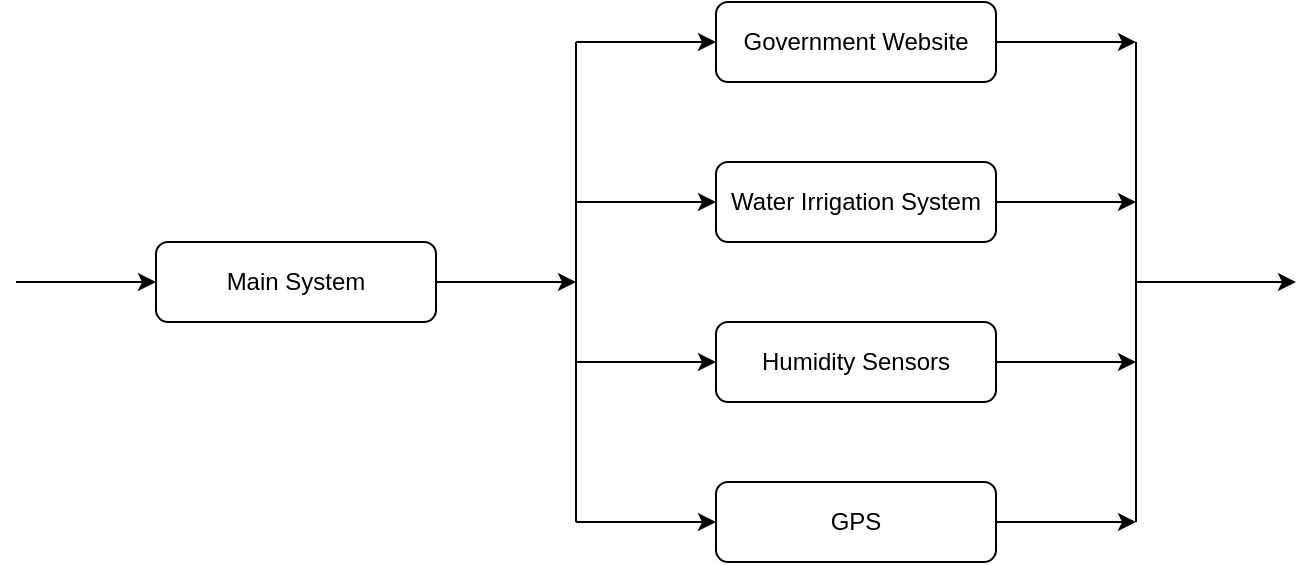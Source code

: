 <mxfile version="15.7.0" type="device"><diagram id="C5RBs43oDa-KdzZeNtuy" name="Page-1"><mxGraphModel dx="1038" dy="536" grid="1" gridSize="10" guides="1" tooltips="1" connect="1" arrows="1" fold="1" page="1" pageScale="1" pageWidth="827" pageHeight="1169" math="0" shadow="0"><root><mxCell id="WIyWlLk6GJQsqaUBKTNV-0"/><mxCell id="WIyWlLk6GJQsqaUBKTNV-1" parent="WIyWlLk6GJQsqaUBKTNV-0"/><mxCell id="Ekff8IqOo5ju-O7XulLl-0" value="Main System" style="rounded=1;whiteSpace=wrap;html=1;fontSize=12;glass=0;strokeWidth=1;shadow=0;" vertex="1" parent="WIyWlLk6GJQsqaUBKTNV-1"><mxGeometry x="150" y="280" width="140" height="40" as="geometry"/></mxCell><mxCell id="Ekff8IqOo5ju-O7XulLl-5" value="GPS" style="rounded=1;whiteSpace=wrap;html=1;fontSize=12;glass=0;strokeWidth=1;shadow=0;" vertex="1" parent="WIyWlLk6GJQsqaUBKTNV-1"><mxGeometry x="430" y="400" width="140" height="40" as="geometry"/></mxCell><mxCell id="Ekff8IqOo5ju-O7XulLl-6" value="Humidity Sensors" style="rounded=1;whiteSpace=wrap;html=1;fontSize=12;glass=0;strokeWidth=1;shadow=0;" vertex="1" parent="WIyWlLk6GJQsqaUBKTNV-1"><mxGeometry x="430" y="320" width="140" height="40" as="geometry"/></mxCell><mxCell id="Ekff8IqOo5ju-O7XulLl-7" value="Water Irrigation System" style="rounded=1;whiteSpace=wrap;html=1;fontSize=12;glass=0;strokeWidth=1;shadow=0;" vertex="1" parent="WIyWlLk6GJQsqaUBKTNV-1"><mxGeometry x="430" y="240" width="140" height="40" as="geometry"/></mxCell><mxCell id="Ekff8IqOo5ju-O7XulLl-8" value="Government Website" style="rounded=1;whiteSpace=wrap;html=1;fontSize=12;glass=0;strokeWidth=1;shadow=0;" vertex="1" parent="WIyWlLk6GJQsqaUBKTNV-1"><mxGeometry x="430" y="160" width="140" height="40" as="geometry"/></mxCell><mxCell id="Ekff8IqOo5ju-O7XulLl-33" value="" style="endArrow=none;html=1;rounded=0;" edge="1" parent="WIyWlLk6GJQsqaUBKTNV-1"><mxGeometry width="50" height="50" relative="1" as="geometry"><mxPoint x="360" y="180" as="sourcePoint"/><mxPoint x="360" y="420" as="targetPoint"/></mxGeometry></mxCell><mxCell id="Ekff8IqOo5ju-O7XulLl-35" value="" style="endArrow=classic;html=1;rounded=0;exitX=1;exitY=0.5;exitDx=0;exitDy=0;" edge="1" parent="WIyWlLk6GJQsqaUBKTNV-1" source="Ekff8IqOo5ju-O7XulLl-0"><mxGeometry width="50" height="50" relative="1" as="geometry"><mxPoint x="590" y="300" as="sourcePoint"/><mxPoint x="360" y="300" as="targetPoint"/></mxGeometry></mxCell><mxCell id="Ekff8IqOo5ju-O7XulLl-36" value="" style="endArrow=classic;html=1;rounded=0;entryX=0;entryY=0.5;entryDx=0;entryDy=0;" edge="1" parent="WIyWlLk6GJQsqaUBKTNV-1" target="Ekff8IqOo5ju-O7XulLl-8"><mxGeometry width="50" height="50" relative="1" as="geometry"><mxPoint x="360" y="180" as="sourcePoint"/><mxPoint x="640" y="250" as="targetPoint"/></mxGeometry></mxCell><mxCell id="Ekff8IqOo5ju-O7XulLl-37" value="" style="endArrow=classic;html=1;rounded=0;" edge="1" parent="WIyWlLk6GJQsqaUBKTNV-1"><mxGeometry width="50" height="50" relative="1" as="geometry"><mxPoint x="360" y="260" as="sourcePoint"/><mxPoint x="430" y="260" as="targetPoint"/></mxGeometry></mxCell><mxCell id="Ekff8IqOo5ju-O7XulLl-38" value="" style="endArrow=classic;html=1;rounded=0;" edge="1" parent="WIyWlLk6GJQsqaUBKTNV-1" target="Ekff8IqOo5ju-O7XulLl-6"><mxGeometry width="50" height="50" relative="1" as="geometry"><mxPoint x="360" y="340" as="sourcePoint"/><mxPoint x="640" y="250" as="targetPoint"/></mxGeometry></mxCell><mxCell id="Ekff8IqOo5ju-O7XulLl-39" value="" style="endArrow=classic;html=1;rounded=0;entryX=0;entryY=0.5;entryDx=0;entryDy=0;" edge="1" parent="WIyWlLk6GJQsqaUBKTNV-1" target="Ekff8IqOo5ju-O7XulLl-5"><mxGeometry width="50" height="50" relative="1" as="geometry"><mxPoint x="360" y="420" as="sourcePoint"/><mxPoint x="640" y="250" as="targetPoint"/></mxGeometry></mxCell><mxCell id="Ekff8IqOo5ju-O7XulLl-40" value="" style="endArrow=none;html=1;rounded=0;" edge="1" parent="WIyWlLk6GJQsqaUBKTNV-1"><mxGeometry width="50" height="50" relative="1" as="geometry"><mxPoint x="640" y="420" as="sourcePoint"/><mxPoint x="640" y="180" as="targetPoint"/></mxGeometry></mxCell><mxCell id="Ekff8IqOo5ju-O7XulLl-41" value="" style="endArrow=classic;html=1;rounded=0;" edge="1" parent="WIyWlLk6GJQsqaUBKTNV-1"><mxGeometry width="50" height="50" relative="1" as="geometry"><mxPoint x="640" y="300" as="sourcePoint"/><mxPoint x="720" y="300" as="targetPoint"/></mxGeometry></mxCell><mxCell id="Ekff8IqOo5ju-O7XulLl-42" value="" style="endArrow=classic;html=1;rounded=0;exitX=1;exitY=0.5;exitDx=0;exitDy=0;" edge="1" parent="WIyWlLk6GJQsqaUBKTNV-1" source="Ekff8IqOo5ju-O7XulLl-8"><mxGeometry width="50" height="50" relative="1" as="geometry"><mxPoint x="590" y="300" as="sourcePoint"/><mxPoint x="640" y="180" as="targetPoint"/></mxGeometry></mxCell><mxCell id="Ekff8IqOo5ju-O7XulLl-43" value="" style="endArrow=classic;html=1;rounded=0;exitX=1;exitY=0.5;exitDx=0;exitDy=0;" edge="1" parent="WIyWlLk6GJQsqaUBKTNV-1" source="Ekff8IqOo5ju-O7XulLl-7"><mxGeometry width="50" height="50" relative="1" as="geometry"><mxPoint x="590" y="300" as="sourcePoint"/><mxPoint x="640" y="260" as="targetPoint"/></mxGeometry></mxCell><mxCell id="Ekff8IqOo5ju-O7XulLl-44" value="" style="endArrow=classic;html=1;rounded=0;exitX=1;exitY=0.5;exitDx=0;exitDy=0;" edge="1" parent="WIyWlLk6GJQsqaUBKTNV-1" source="Ekff8IqOo5ju-O7XulLl-6"><mxGeometry width="50" height="50" relative="1" as="geometry"><mxPoint x="590" y="300" as="sourcePoint"/><mxPoint x="640" y="340" as="targetPoint"/></mxGeometry></mxCell><mxCell id="Ekff8IqOo5ju-O7XulLl-45" value="" style="endArrow=classic;html=1;rounded=0;exitX=1;exitY=0.5;exitDx=0;exitDy=0;" edge="1" parent="WIyWlLk6GJQsqaUBKTNV-1" source="Ekff8IqOo5ju-O7XulLl-5"><mxGeometry width="50" height="50" relative="1" as="geometry"><mxPoint x="590" y="300" as="sourcePoint"/><mxPoint x="640" y="420" as="targetPoint"/></mxGeometry></mxCell><mxCell id="Ekff8IqOo5ju-O7XulLl-46" value="" style="endArrow=classic;html=1;rounded=0;entryX=0;entryY=0.5;entryDx=0;entryDy=0;" edge="1" parent="WIyWlLk6GJQsqaUBKTNV-1" target="Ekff8IqOo5ju-O7XulLl-0"><mxGeometry width="50" height="50" relative="1" as="geometry"><mxPoint x="80" y="300" as="sourcePoint"/><mxPoint x="450" y="250" as="targetPoint"/></mxGeometry></mxCell></root></mxGraphModel></diagram></mxfile>